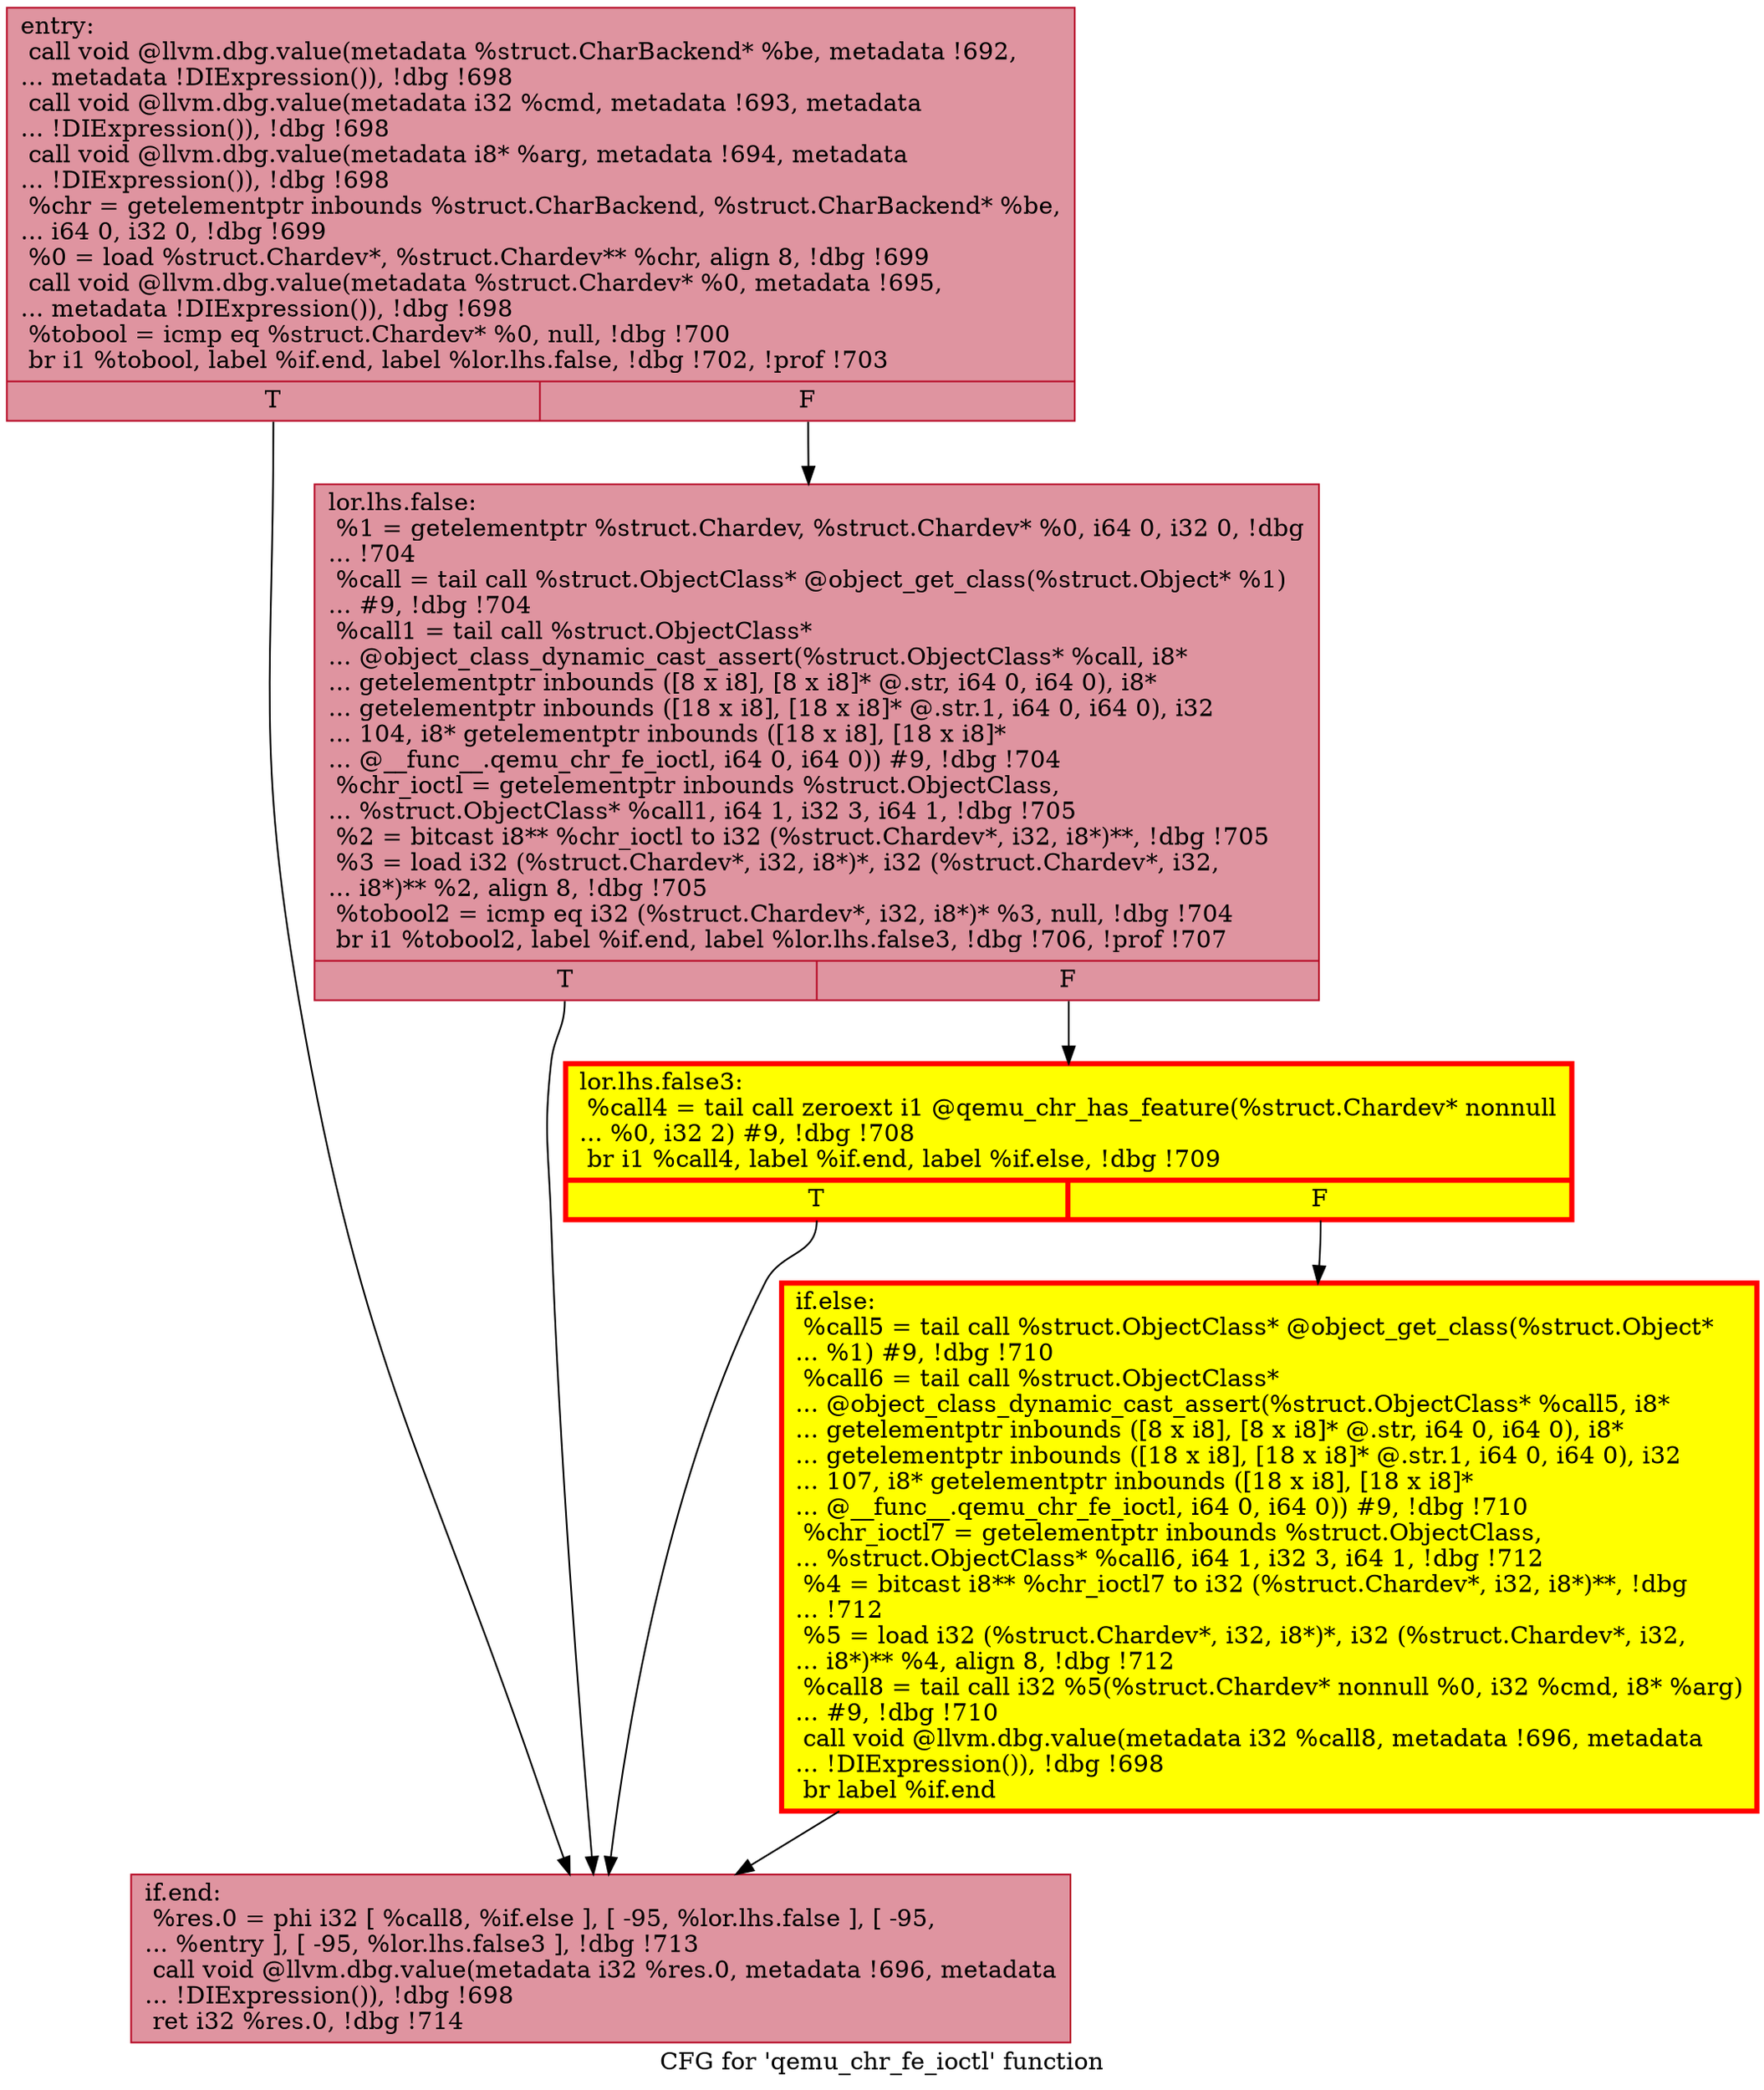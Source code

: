 digraph "CFG for 'qemu_chr_fe_ioctl' function" {
	label="CFG for 'qemu_chr_fe_ioctl' function";

	Node0x558fa4c00710 [shape=record,color="#b70d28ff", style=filled, fillcolor="#b70d2870",label="{entry:\l  call void @llvm.dbg.value(metadata %struct.CharBackend* %be, metadata !692,\l... metadata !DIExpression()), !dbg !698\l  call void @llvm.dbg.value(metadata i32 %cmd, metadata !693, metadata\l... !DIExpression()), !dbg !698\l  call void @llvm.dbg.value(metadata i8* %arg, metadata !694, metadata\l... !DIExpression()), !dbg !698\l  %chr = getelementptr inbounds %struct.CharBackend, %struct.CharBackend* %be,\l... i64 0, i32 0, !dbg !699\l  %0 = load %struct.Chardev*, %struct.Chardev** %chr, align 8, !dbg !699\l  call void @llvm.dbg.value(metadata %struct.Chardev* %0, metadata !695,\l... metadata !DIExpression()), !dbg !698\l  %tobool = icmp eq %struct.Chardev* %0, null, !dbg !700\l  br i1 %tobool, label %if.end, label %lor.lhs.false, !dbg !702, !prof !703\l|{<s0>T|<s1>F}}"];
	Node0x558fa4c00710:s0 -> Node0x558fa4c2ea30;
	Node0x558fa4c00710:s1 -> Node0x558fa4c2ebc0;
	Node0x558fa4c2ebc0 [shape=record,color="#b70d28ff", style=filled, fillcolor="#b70d2870",label="{lor.lhs.false:                                    \l  %1 = getelementptr %struct.Chardev, %struct.Chardev* %0, i64 0, i32 0, !dbg\l... !704\l  %call = tail call %struct.ObjectClass* @object_get_class(%struct.Object* %1)\l... #9, !dbg !704\l  %call1 = tail call %struct.ObjectClass*\l... @object_class_dynamic_cast_assert(%struct.ObjectClass* %call, i8*\l... getelementptr inbounds ([8 x i8], [8 x i8]* @.str, i64 0, i64 0), i8*\l... getelementptr inbounds ([18 x i8], [18 x i8]* @.str.1, i64 0, i64 0), i32\l... 104, i8* getelementptr inbounds ([18 x i8], [18 x i8]*\l... @__func__.qemu_chr_fe_ioctl, i64 0, i64 0)) #9, !dbg !704\l  %chr_ioctl = getelementptr inbounds %struct.ObjectClass,\l... %struct.ObjectClass* %call1, i64 1, i32 3, i64 1, !dbg !705\l  %2 = bitcast i8** %chr_ioctl to i32 (%struct.Chardev*, i32, i8*)**, !dbg !705\l  %3 = load i32 (%struct.Chardev*, i32, i8*)*, i32 (%struct.Chardev*, i32,\l... i8*)** %2, align 8, !dbg !705\l  %tobool2 = icmp eq i32 (%struct.Chardev*, i32, i8*)* %3, null, !dbg !704\l  br i1 %tobool2, label %if.end, label %lor.lhs.false3, !dbg !706, !prof !707\l|{<s0>T|<s1>F}}"];
	Node0x558fa4c2ebc0:s0 -> Node0x558fa4c2ea30;
	Node0x558fa4c2ebc0:s1 -> Node0x558fa4c2eb10;
	Node0x558fa4c2eb10 [shape=record,penwidth=3.0, style="filled", color="red", fillcolor="yellow",label="{lor.lhs.false3:                                   \l  %call4 = tail call zeroext i1 @qemu_chr_has_feature(%struct.Chardev* nonnull\l... %0, i32 2) #9, !dbg !708\l  br i1 %call4, label %if.end, label %if.else, !dbg !709\l|{<s0>T|<s1>F}}"];
	Node0x558fa4c2eb10:s0 -> Node0x558fa4c2ea30;
	Node0x558fa4c2eb10:s1 -> Node0x558fa4c2eaa0;
	Node0x558fa4c2eaa0 [shape=record,penwidth=3.0, style="filled", color="red", fillcolor="yellow",label="{if.else:                                          \l  %call5 = tail call %struct.ObjectClass* @object_get_class(%struct.Object*\l... %1) #9, !dbg !710\l  %call6 = tail call %struct.ObjectClass*\l... @object_class_dynamic_cast_assert(%struct.ObjectClass* %call5, i8*\l... getelementptr inbounds ([8 x i8], [8 x i8]* @.str, i64 0, i64 0), i8*\l... getelementptr inbounds ([18 x i8], [18 x i8]* @.str.1, i64 0, i64 0), i32\l... 107, i8* getelementptr inbounds ([18 x i8], [18 x i8]*\l... @__func__.qemu_chr_fe_ioctl, i64 0, i64 0)) #9, !dbg !710\l  %chr_ioctl7 = getelementptr inbounds %struct.ObjectClass,\l... %struct.ObjectClass* %call6, i64 1, i32 3, i64 1, !dbg !712\l  %4 = bitcast i8** %chr_ioctl7 to i32 (%struct.Chardev*, i32, i8*)**, !dbg\l... !712\l  %5 = load i32 (%struct.Chardev*, i32, i8*)*, i32 (%struct.Chardev*, i32,\l... i8*)** %4, align 8, !dbg !712\l  %call8 = tail call i32 %5(%struct.Chardev* nonnull %0, i32 %cmd, i8* %arg)\l... #9, !dbg !710\l  call void @llvm.dbg.value(metadata i32 %call8, metadata !696, metadata\l... !DIExpression()), !dbg !698\l  br label %if.end\l}"];
	Node0x558fa4c2eaa0 -> Node0x558fa4c2ea30;
	Node0x558fa4c2ea30 [shape=record,color="#b70d28ff", style=filled, fillcolor="#b70d2870",label="{if.end:                                           \l  %res.0 = phi i32 [ %call8, %if.else ], [ -95, %lor.lhs.false ], [ -95,\l... %entry ], [ -95, %lor.lhs.false3 ], !dbg !713\l  call void @llvm.dbg.value(metadata i32 %res.0, metadata !696, metadata\l... !DIExpression()), !dbg !698\l  ret i32 %res.0, !dbg !714\l}"];
}
